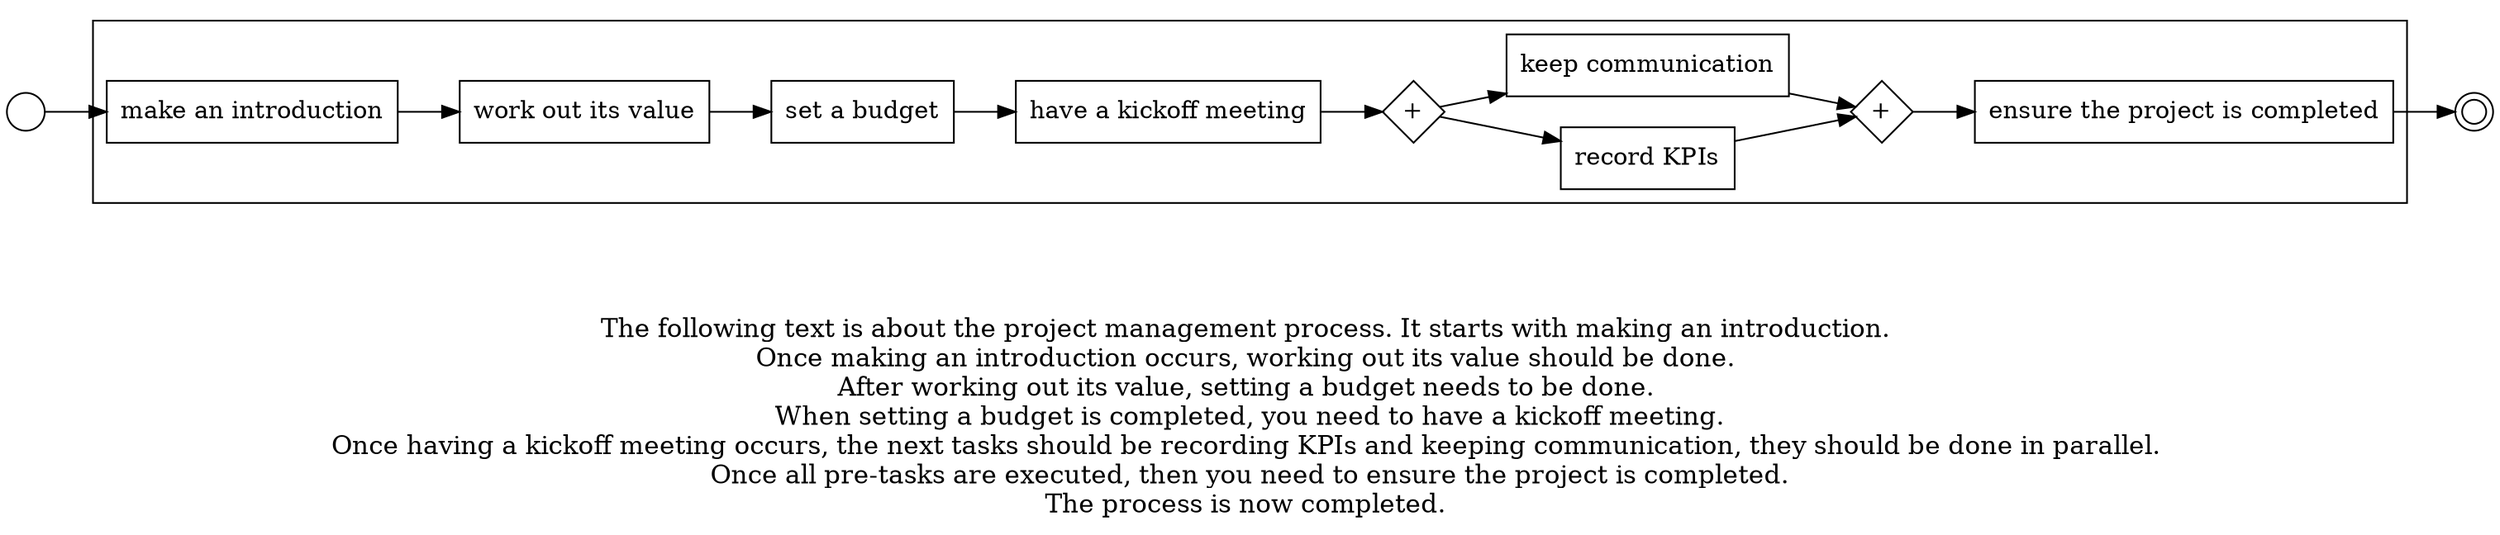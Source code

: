 digraph project_management_process_21 {
	graph [rankdir=LR]
	START_NODE [label="" shape=circle width=0.3]
	subgraph CLUSTER_0 {
		"make an introduction" [shape=box]
		"work out its value" [shape=box]
		"make an introduction" -> "work out its value"
		"set a budget" [shape=box]
		"work out its value" -> "set a budget"
		"have a kickoff meeting" [shape=box]
		"set a budget" -> "have a kickoff meeting"
		"AND_SPLIT--5. Performance and Control_QJF2" [label="+" fixedsize=true shape=diamond width=0.5]
		"have a kickoff meeting" -> "AND_SPLIT--5. Performance and Control_QJF2"
		"record KPIs" [shape=box]
		"AND_SPLIT--5. Performance and Control_QJF2" -> "record KPIs"
		"keep communication" [shape=box]
		"AND_SPLIT--5. Performance and Control_QJF2" -> "keep communication"
		"AND_JOIN--5. Performance and Control_QJF2" [label="+" fixedsize=true shape=diamond width=0.5]
		"record KPIs" -> "AND_JOIN--5. Performance and Control_QJF2"
		"keep communication" -> "AND_JOIN--5. Performance and Control_QJF2"
		"ensure the project is completed" [shape=box]
		"AND_JOIN--5. Performance and Control_QJF2" -> "ensure the project is completed"
	}
	START_NODE -> "make an introduction"
	END_NODE [label="" shape=doublecircle width=0.2]
	"ensure the project is completed" -> END_NODE
	fontsize=15 label="\n\n
The following text is about the project management process. It starts with making an introduction. 
Once making an introduction occurs, working out its value should be done. 
After working out its value, setting a budget needs to be done. 
When setting a budget is completed, you need to have a kickoff meeting.
Once having a kickoff meeting occurs, the next tasks should be recording KPIs and keeping communication, they should be done in parallel. 
Once all pre-tasks are executed, then you need to ensure the project is completed.
The process is now completed. 
"
}
